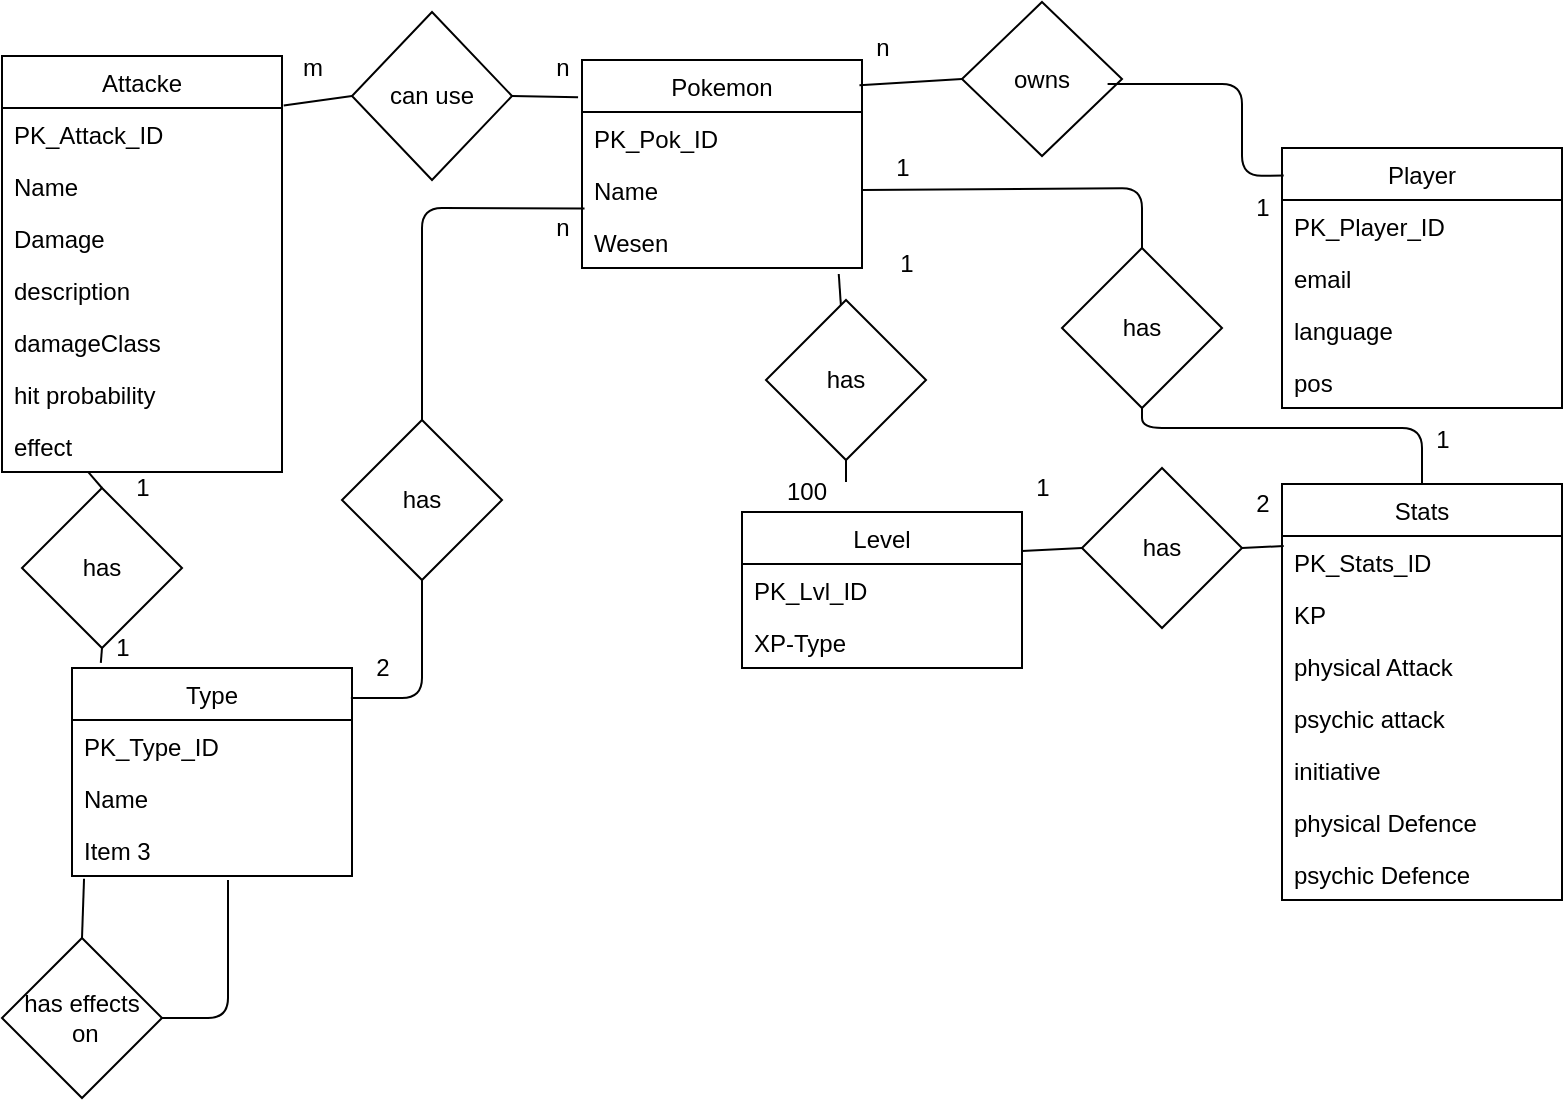 <mxfile version="15.2.7" type="device"><diagram id="JdUa8zG5zV87Cp-N1GzK" name="Seite-1"><mxGraphModel dx="269" dy="599" grid="1" gridSize="10" guides="1" tooltips="1" connect="1" arrows="1" fold="1" page="1" pageScale="1" pageWidth="827" pageHeight="1169" background="none" math="0" shadow="0"><root><mxCell id="0"/><mxCell id="1" parent="0"/><mxCell id="dlXSMsgR8KbxEJzXpCbr-1" value="Player" style="swimlane;fontStyle=0;childLayout=stackLayout;horizontal=1;startSize=26;horizontalStack=0;resizeParent=1;resizeParentMax=0;resizeLast=0;collapsible=1;marginBottom=0;" parent="1" vertex="1"><mxGeometry x="660" y="150" width="140" height="130" as="geometry"/></mxCell><mxCell id="dlXSMsgR8KbxEJzXpCbr-2" value="PK_Player_ID" style="text;strokeColor=none;fillColor=none;align=left;verticalAlign=top;spacingLeft=4;spacingRight=4;overflow=hidden;rotatable=0;points=[[0,0.5],[1,0.5]];portConstraint=eastwest;" parent="dlXSMsgR8KbxEJzXpCbr-1" vertex="1"><mxGeometry y="26" width="140" height="26" as="geometry"/></mxCell><mxCell id="dlXSMsgR8KbxEJzXpCbr-3" value="email" style="text;strokeColor=none;fillColor=none;align=left;verticalAlign=top;spacingLeft=4;spacingRight=4;overflow=hidden;rotatable=0;points=[[0,0.5],[1,0.5]];portConstraint=eastwest;" parent="dlXSMsgR8KbxEJzXpCbr-1" vertex="1"><mxGeometry y="52" width="140" height="26" as="geometry"/></mxCell><mxCell id="dlXSMsgR8KbxEJzXpCbr-4" value="language" style="text;strokeColor=none;fillColor=none;align=left;verticalAlign=top;spacingLeft=4;spacingRight=4;overflow=hidden;rotatable=0;points=[[0,0.5],[1,0.5]];portConstraint=eastwest;" parent="dlXSMsgR8KbxEJzXpCbr-1" vertex="1"><mxGeometry y="78" width="140" height="26" as="geometry"/></mxCell><mxCell id="4y_Hw88EkQ1I9lpBbcdk-7" value="pos" style="text;strokeColor=none;fillColor=none;align=left;verticalAlign=top;spacingLeft=4;spacingRight=4;overflow=hidden;rotatable=0;points=[[0,0.5],[1,0.5]];portConstraint=eastwest;" parent="dlXSMsgR8KbxEJzXpCbr-1" vertex="1"><mxGeometry y="104" width="140" height="26" as="geometry"/></mxCell><mxCell id="dlXSMsgR8KbxEJzXpCbr-9" value="Attacke" style="swimlane;fontStyle=0;childLayout=stackLayout;horizontal=1;startSize=26;horizontalStack=0;resizeParent=1;resizeParentMax=0;resizeLast=0;collapsible=1;marginBottom=0;" parent="1" vertex="1"><mxGeometry x="20" y="104" width="140" height="208" as="geometry"/></mxCell><mxCell id="dlXSMsgR8KbxEJzXpCbr-10" value="PK_Attack_ID" style="text;strokeColor=none;fillColor=none;align=left;verticalAlign=top;spacingLeft=4;spacingRight=4;overflow=hidden;rotatable=0;points=[[0,0.5],[1,0.5]];portConstraint=eastwest;" parent="dlXSMsgR8KbxEJzXpCbr-9" vertex="1"><mxGeometry y="26" width="140" height="26" as="geometry"/></mxCell><mxCell id="dlXSMsgR8KbxEJzXpCbr-12" value="Name" style="text;strokeColor=none;fillColor=none;align=left;verticalAlign=top;spacingLeft=4;spacingRight=4;overflow=hidden;rotatable=0;points=[[0,0.5],[1,0.5]];portConstraint=eastwest;" parent="dlXSMsgR8KbxEJzXpCbr-9" vertex="1"><mxGeometry y="52" width="140" height="26" as="geometry"/></mxCell><mxCell id="dlXSMsgR8KbxEJzXpCbr-23" value="Damage" style="text;strokeColor=none;fillColor=none;align=left;verticalAlign=top;spacingLeft=4;spacingRight=4;overflow=hidden;rotatable=0;points=[[0,0.5],[1,0.5]];portConstraint=eastwest;" parent="dlXSMsgR8KbxEJzXpCbr-9" vertex="1"><mxGeometry y="78" width="140" height="26" as="geometry"/></mxCell><mxCell id="dlXSMsgR8KbxEJzXpCbr-13" value="description" style="text;strokeColor=none;fillColor=none;align=left;verticalAlign=top;spacingLeft=4;spacingRight=4;overflow=hidden;rotatable=0;points=[[0,0.5],[1,0.5]];portConstraint=eastwest;" parent="dlXSMsgR8KbxEJzXpCbr-9" vertex="1"><mxGeometry y="104" width="140" height="26" as="geometry"/></mxCell><mxCell id="dlXSMsgR8KbxEJzXpCbr-14" value="damageClass" style="text;strokeColor=none;fillColor=none;align=left;verticalAlign=top;spacingLeft=4;spacingRight=4;overflow=hidden;rotatable=0;points=[[0,0.5],[1,0.5]];portConstraint=eastwest;" parent="dlXSMsgR8KbxEJzXpCbr-9" vertex="1"><mxGeometry y="130" width="140" height="26" as="geometry"/></mxCell><mxCell id="Vqd3ks1bEXKZeJte8auQ-1" value="hit probability" style="text;strokeColor=none;fillColor=none;align=left;verticalAlign=top;spacingLeft=4;spacingRight=4;overflow=hidden;rotatable=0;points=[[0,0.5],[1,0.5]];portConstraint=eastwest;" parent="dlXSMsgR8KbxEJzXpCbr-9" vertex="1"><mxGeometry y="156" width="140" height="26" as="geometry"/></mxCell><mxCell id="3ShSFs6Bob39Ww_c5Ht2-1" value="effect" style="text;strokeColor=none;fillColor=none;align=left;verticalAlign=top;spacingLeft=4;spacingRight=4;overflow=hidden;rotatable=0;points=[[0,0.5],[1,0.5]];portConstraint=eastwest;" vertex="1" parent="dlXSMsgR8KbxEJzXpCbr-9"><mxGeometry y="182" width="140" height="26" as="geometry"/></mxCell><mxCell id="dlXSMsgR8KbxEJzXpCbr-15" value="Type" style="swimlane;fontStyle=0;childLayout=stackLayout;horizontal=1;startSize=26;horizontalStack=0;resizeParent=1;resizeParentMax=0;resizeLast=0;collapsible=1;marginBottom=0;" parent="1" vertex="1"><mxGeometry x="55" y="410" width="140" height="104" as="geometry"/></mxCell><mxCell id="dlXSMsgR8KbxEJzXpCbr-16" value="PK_Type_ID" style="text;strokeColor=none;fillColor=none;align=left;verticalAlign=top;spacingLeft=4;spacingRight=4;overflow=hidden;rotatable=0;points=[[0,0.5],[1,0.5]];portConstraint=eastwest;" parent="dlXSMsgR8KbxEJzXpCbr-15" vertex="1"><mxGeometry y="26" width="140" height="26" as="geometry"/></mxCell><mxCell id="dlXSMsgR8KbxEJzXpCbr-17" value="Name" style="text;strokeColor=none;fillColor=none;align=left;verticalAlign=top;spacingLeft=4;spacingRight=4;overflow=hidden;rotatable=0;points=[[0,0.5],[1,0.5]];portConstraint=eastwest;" parent="dlXSMsgR8KbxEJzXpCbr-15" vertex="1"><mxGeometry y="52" width="140" height="26" as="geometry"/></mxCell><mxCell id="dlXSMsgR8KbxEJzXpCbr-18" value="Item 3" style="text;strokeColor=none;fillColor=none;align=left;verticalAlign=top;spacingLeft=4;spacingRight=4;overflow=hidden;rotatable=0;points=[[0,0.5],[1,0.5]];portConstraint=eastwest;" parent="dlXSMsgR8KbxEJzXpCbr-15" vertex="1"><mxGeometry y="78" width="140" height="26" as="geometry"/></mxCell><mxCell id="dlXSMsgR8KbxEJzXpCbr-19" value="Pokemon" style="swimlane;fontStyle=0;childLayout=stackLayout;horizontal=1;startSize=26;horizontalStack=0;resizeParent=1;resizeParentMax=0;resizeLast=0;collapsible=1;marginBottom=0;" parent="1" vertex="1"><mxGeometry x="310" y="106" width="140" height="104" as="geometry"/></mxCell><mxCell id="dlXSMsgR8KbxEJzXpCbr-20" value="PK_Pok_ID" style="text;strokeColor=none;fillColor=none;align=left;verticalAlign=top;spacingLeft=4;spacingRight=4;overflow=hidden;rotatable=0;points=[[0,0.5],[1,0.5]];portConstraint=eastwest;" parent="dlXSMsgR8KbxEJzXpCbr-19" vertex="1"><mxGeometry y="26" width="140" height="26" as="geometry"/></mxCell><mxCell id="dlXSMsgR8KbxEJzXpCbr-21" value="Name" style="text;strokeColor=none;fillColor=none;align=left;verticalAlign=top;spacingLeft=4;spacingRight=4;overflow=hidden;rotatable=0;points=[[0,0.5],[1,0.5]];portConstraint=eastwest;" parent="dlXSMsgR8KbxEJzXpCbr-19" vertex="1"><mxGeometry y="52" width="140" height="26" as="geometry"/></mxCell><mxCell id="3ShSFs6Bob39Ww_c5Ht2-2" value="Wesen" style="text;strokeColor=none;fillColor=none;align=left;verticalAlign=top;spacingLeft=4;spacingRight=4;overflow=hidden;rotatable=0;points=[[0,0.5],[1,0.5]];portConstraint=eastwest;" vertex="1" parent="dlXSMsgR8KbxEJzXpCbr-19"><mxGeometry y="78" width="140" height="26" as="geometry"/></mxCell><mxCell id="00UoiSLxLiTv4kCXuYUE-2" value="Stats" style="swimlane;fontStyle=0;childLayout=stackLayout;horizontal=1;startSize=26;horizontalStack=0;resizeParent=1;resizeParentMax=0;resizeLast=0;collapsible=1;marginBottom=0;" parent="1" vertex="1"><mxGeometry x="660" y="318" width="140" height="208" as="geometry"/></mxCell><mxCell id="00UoiSLxLiTv4kCXuYUE-3" value="PK_Stats_ID" style="text;strokeColor=none;fillColor=none;align=left;verticalAlign=top;spacingLeft=4;spacingRight=4;overflow=hidden;rotatable=0;points=[[0,0.5],[1,0.5]];portConstraint=eastwest;" parent="00UoiSLxLiTv4kCXuYUE-2" vertex="1"><mxGeometry y="26" width="140" height="26" as="geometry"/></mxCell><mxCell id="00UoiSLxLiTv4kCXuYUE-4" value="KP" style="text;strokeColor=none;fillColor=none;align=left;verticalAlign=top;spacingLeft=4;spacingRight=4;overflow=hidden;rotatable=0;points=[[0,0.5],[1,0.5]];portConstraint=eastwest;" parent="00UoiSLxLiTv4kCXuYUE-2" vertex="1"><mxGeometry y="52" width="140" height="26" as="geometry"/></mxCell><mxCell id="00UoiSLxLiTv4kCXuYUE-5" value="physical Attack" style="text;strokeColor=none;fillColor=none;align=left;verticalAlign=top;spacingLeft=4;spacingRight=4;overflow=hidden;rotatable=0;points=[[0,0.5],[1,0.5]];portConstraint=eastwest;" parent="00UoiSLxLiTv4kCXuYUE-2" vertex="1"><mxGeometry y="78" width="140" height="26" as="geometry"/></mxCell><mxCell id="00UoiSLxLiTv4kCXuYUE-6" value="psychic attack" style="text;strokeColor=none;fillColor=none;align=left;verticalAlign=top;spacingLeft=4;spacingRight=4;overflow=hidden;rotatable=0;points=[[0,0.5],[1,0.5]];portConstraint=eastwest;" parent="00UoiSLxLiTv4kCXuYUE-2" vertex="1"><mxGeometry y="104" width="140" height="26" as="geometry"/></mxCell><mxCell id="00UoiSLxLiTv4kCXuYUE-7" value="initiative" style="text;strokeColor=none;fillColor=none;align=left;verticalAlign=top;spacingLeft=4;spacingRight=4;overflow=hidden;rotatable=0;points=[[0,0.5],[1,0.5]];portConstraint=eastwest;" parent="00UoiSLxLiTv4kCXuYUE-2" vertex="1"><mxGeometry y="130" width="140" height="26" as="geometry"/></mxCell><mxCell id="4y_Hw88EkQ1I9lpBbcdk-19" value="physical Defence" style="text;strokeColor=none;fillColor=none;align=left;verticalAlign=top;spacingLeft=4;spacingRight=4;overflow=hidden;rotatable=0;points=[[0,0.5],[1,0.5]];portConstraint=eastwest;" parent="00UoiSLxLiTv4kCXuYUE-2" vertex="1"><mxGeometry y="156" width="140" height="26" as="geometry"/></mxCell><mxCell id="4y_Hw88EkQ1I9lpBbcdk-20" value="psychic Defence" style="text;strokeColor=none;fillColor=none;align=left;verticalAlign=top;spacingLeft=4;spacingRight=4;overflow=hidden;rotatable=0;points=[[0,0.5],[1,0.5]];portConstraint=eastwest;" parent="00UoiSLxLiTv4kCXuYUE-2" vertex="1"><mxGeometry y="182" width="140" height="26" as="geometry"/></mxCell><mxCell id="4y_Hw88EkQ1I9lpBbcdk-8" value="" style="endArrow=none;html=1;exitX=0;exitY=0.5;exitDx=0;exitDy=0;startArrow=none;entryX=0.991;entryY=0.121;entryDx=0;entryDy=0;entryPerimeter=0;" parent="1" source="4y_Hw88EkQ1I9lpBbcdk-9" target="dlXSMsgR8KbxEJzXpCbr-19" edge="1"><mxGeometry width="50" height="50" relative="1" as="geometry"><mxPoint x="520" y="200" as="sourcePoint"/><mxPoint x="470" y="100" as="targetPoint"/></mxGeometry></mxCell><mxCell id="4y_Hw88EkQ1I9lpBbcdk-9" value="owns" style="rhombus;whiteSpace=wrap;html=1;" parent="1" vertex="1"><mxGeometry x="500" y="77" width="80" height="77" as="geometry"/></mxCell><mxCell id="4y_Hw88EkQ1I9lpBbcdk-10" value="" style="endArrow=none;html=1;exitX=0.006;exitY=0.106;exitDx=0;exitDy=0;exitPerimeter=0;entryX=0.91;entryY=0.533;entryDx=0;entryDy=0;entryPerimeter=0;" parent="1" source="dlXSMsgR8KbxEJzXpCbr-1" target="4y_Hw88EkQ1I9lpBbcdk-9" edge="1"><mxGeometry width="50" height="50" relative="1" as="geometry"><mxPoint x="560.84" y="93.78" as="sourcePoint"/><mxPoint x="580" y="94" as="targetPoint"/><Array as="points"><mxPoint x="640" y="164"/><mxPoint x="640" y="118"/></Array></mxGeometry></mxCell><mxCell id="4y_Hw88EkQ1I9lpBbcdk-11" value="1" style="text;html=1;align=center;verticalAlign=middle;resizable=0;points=[];autosize=1;strokeColor=none;fillColor=none;" parent="1" vertex="1"><mxGeometry x="640" y="170" width="20" height="20" as="geometry"/></mxCell><mxCell id="4y_Hw88EkQ1I9lpBbcdk-13" value="n" style="text;html=1;align=center;verticalAlign=middle;resizable=0;points=[];autosize=1;strokeColor=none;fillColor=none;" parent="1" vertex="1"><mxGeometry x="450" y="90" width="20" height="20" as="geometry"/></mxCell><mxCell id="4y_Hw88EkQ1I9lpBbcdk-14" value="" style="endArrow=none;html=1;entryX=-0.014;entryY=-0.285;entryDx=0;entryDy=0;entryPerimeter=0;exitX=1;exitY=0.5;exitDx=0;exitDy=0;startArrow=none;" parent="1" source="4y_Hw88EkQ1I9lpBbcdk-15" target="dlXSMsgR8KbxEJzXpCbr-20" edge="1"><mxGeometry width="50" height="50" relative="1" as="geometry"><mxPoint x="240" y="110" as="sourcePoint"/><mxPoint x="430" y="280" as="targetPoint"/></mxGeometry></mxCell><mxCell id="4y_Hw88EkQ1I9lpBbcdk-15" value="can use" style="rhombus;whiteSpace=wrap;html=1;" parent="1" vertex="1"><mxGeometry x="195" y="82" width="80" height="84" as="geometry"/></mxCell><mxCell id="4y_Hw88EkQ1I9lpBbcdk-16" value="" style="endArrow=none;html=1;entryX=0;entryY=0.5;entryDx=0;entryDy=0;exitX=1.006;exitY=0.119;exitDx=0;exitDy=0;exitPerimeter=0;" parent="1" source="dlXSMsgR8KbxEJzXpCbr-9" target="4y_Hw88EkQ1I9lpBbcdk-15" edge="1"><mxGeometry width="50" height="50" relative="1" as="geometry"><mxPoint x="200.84" y="98.564" as="sourcePoint"/><mxPoint x="308.04" y="98.59" as="targetPoint"/></mxGeometry></mxCell><mxCell id="4y_Hw88EkQ1I9lpBbcdk-17" value="n" style="text;html=1;align=center;verticalAlign=middle;resizable=0;points=[];autosize=1;strokeColor=none;fillColor=none;" parent="1" vertex="1"><mxGeometry x="290" y="100" width="20" height="20" as="geometry"/></mxCell><mxCell id="4y_Hw88EkQ1I9lpBbcdk-18" value="m" style="text;html=1;align=center;verticalAlign=middle;resizable=0;points=[];autosize=1;strokeColor=none;fillColor=none;" parent="1" vertex="1"><mxGeometry x="160" y="100" width="30" height="20" as="geometry"/></mxCell><mxCell id="4y_Hw88EkQ1I9lpBbcdk-21" value="" style="endArrow=none;html=1;exitX=0.5;exitY=0;exitDx=0;exitDy=0;entryX=0.309;entryY=1.008;entryDx=0;entryDy=0;entryPerimeter=0;startArrow=none;" parent="1" source="4y_Hw88EkQ1I9lpBbcdk-22" target="3ShSFs6Bob39Ww_c5Ht2-1" edge="1"><mxGeometry width="50" height="50" relative="1" as="geometry"><mxPoint x="380" y="330" as="sourcePoint"/><mxPoint x="430" y="280" as="targetPoint"/></mxGeometry></mxCell><mxCell id="4y_Hw88EkQ1I9lpBbcdk-22" value="has" style="rhombus;whiteSpace=wrap;html=1;" parent="1" vertex="1"><mxGeometry x="30" y="320" width="80" height="80" as="geometry"/></mxCell><mxCell id="4y_Hw88EkQ1I9lpBbcdk-23" value="" style="endArrow=none;html=1;exitX=0.103;exitY=-0.025;exitDx=0;exitDy=0;exitPerimeter=0;entryX=0.5;entryY=1;entryDx=0;entryDy=0;" parent="1" source="dlXSMsgR8KbxEJzXpCbr-15" target="4y_Hw88EkQ1I9lpBbcdk-22" edge="1"><mxGeometry width="50" height="50" relative="1" as="geometry"><mxPoint x="64.42" y="377.4" as="sourcePoint"/><mxPoint x="68.86" y="243.41" as="targetPoint"/></mxGeometry></mxCell><mxCell id="4y_Hw88EkQ1I9lpBbcdk-24" value="1" style="text;html=1;align=center;verticalAlign=middle;resizable=0;points=[];autosize=1;strokeColor=none;fillColor=none;" parent="1" vertex="1"><mxGeometry x="80" y="310" width="20" height="20" as="geometry"/></mxCell><mxCell id="4y_Hw88EkQ1I9lpBbcdk-25" value="1" style="text;html=1;align=center;verticalAlign=middle;resizable=0;points=[];autosize=1;strokeColor=none;fillColor=none;" parent="1" vertex="1"><mxGeometry x="70" y="390" width="20" height="20" as="geometry"/></mxCell><mxCell id="4y_Hw88EkQ1I9lpBbcdk-31" value="has effects&lt;br&gt;&amp;nbsp;on" style="rhombus;whiteSpace=wrap;html=1;" parent="1" vertex="1"><mxGeometry x="20" y="545" width="80" height="80" as="geometry"/></mxCell><mxCell id="4y_Hw88EkQ1I9lpBbcdk-32" value="" style="endArrow=none;html=1;exitX=0.5;exitY=0;exitDx=0;exitDy=0;entryX=0.043;entryY=1.054;entryDx=0;entryDy=0;entryPerimeter=0;" parent="1" source="4y_Hw88EkQ1I9lpBbcdk-31" target="dlXSMsgR8KbxEJzXpCbr-18" edge="1"><mxGeometry width="50" height="50" relative="1" as="geometry"><mxPoint x="380" y="580" as="sourcePoint"/><mxPoint x="430" y="530" as="targetPoint"/></mxGeometry></mxCell><mxCell id="4y_Hw88EkQ1I9lpBbcdk-33" value="" style="endArrow=none;html=1;exitX=1;exitY=0.5;exitDx=0;exitDy=0;" parent="1" source="4y_Hw88EkQ1I9lpBbcdk-31" edge="1"><mxGeometry width="50" height="50" relative="1" as="geometry"><mxPoint x="380" y="570" as="sourcePoint"/><mxPoint x="133" y="516" as="targetPoint"/><Array as="points"><mxPoint x="133" y="585"/></Array></mxGeometry></mxCell><mxCell id="4y_Hw88EkQ1I9lpBbcdk-34" value="" style="endArrow=none;html=1;exitX=0.5;exitY=0;exitDx=0;exitDy=0;entryX=1;entryY=0.5;entryDx=0;entryDy=0;startArrow=none;" parent="1" source="4y_Hw88EkQ1I9lpBbcdk-35" target="dlXSMsgR8KbxEJzXpCbr-21" edge="1"><mxGeometry width="50" height="50" relative="1" as="geometry"><mxPoint x="410" y="330" as="sourcePoint"/><mxPoint x="448.74" y="181.788" as="targetPoint"/><Array as="points"><mxPoint x="590" y="170"/></Array></mxGeometry></mxCell><mxCell id="4y_Hw88EkQ1I9lpBbcdk-35" value="has" style="rhombus;whiteSpace=wrap;html=1;" parent="1" vertex="1"><mxGeometry x="550" y="200" width="80" height="80" as="geometry"/></mxCell><mxCell id="4y_Hw88EkQ1I9lpBbcdk-36" value="" style="endArrow=none;html=1;exitX=0.5;exitY=0;exitDx=0;exitDy=0;entryX=0.5;entryY=1;entryDx=0;entryDy=0;" parent="1" source="00UoiSLxLiTv4kCXuYUE-2" target="4y_Hw88EkQ1I9lpBbcdk-35" edge="1"><mxGeometry width="50" height="50" relative="1" as="geometry"><mxPoint x="380" y="330" as="sourcePoint"/><mxPoint x="380" y="215.406" as="targetPoint"/><Array as="points"><mxPoint x="730" y="290"/><mxPoint x="590" y="290"/></Array></mxGeometry></mxCell><mxCell id="4y_Hw88EkQ1I9lpBbcdk-37" value="1" style="text;html=1;align=center;verticalAlign=middle;resizable=0;points=[];autosize=1;strokeColor=none;fillColor=none;" parent="1" vertex="1"><mxGeometry x="460" y="150" width="20" height="20" as="geometry"/></mxCell><mxCell id="4y_Hw88EkQ1I9lpBbcdk-38" value="1" style="text;html=1;align=center;verticalAlign=middle;resizable=0;points=[];autosize=1;strokeColor=none;fillColor=none;" parent="1" vertex="1"><mxGeometry x="730" y="286" width="20" height="20" as="geometry"/></mxCell><mxCell id="CnbbS9ir2iq1afQK15pS-1" value="" style="endArrow=none;html=1;exitX=0.5;exitY=0;exitDx=0;exitDy=0;entryX=0.009;entryY=0.854;entryDx=0;entryDy=0;entryPerimeter=0;startArrow=none;" parent="1" source="CnbbS9ir2iq1afQK15pS-3" target="dlXSMsgR8KbxEJzXpCbr-21" edge="1"><mxGeometry width="50" height="50" relative="1" as="geometry"><mxPoint x="200" y="350" as="sourcePoint"/><mxPoint x="306.36" y="181.008" as="targetPoint"/><Array as="points"><mxPoint x="230" y="180"/></Array></mxGeometry></mxCell><mxCell id="CnbbS9ir2iq1afQK15pS-3" value="has" style="rhombus;whiteSpace=wrap;html=1;" parent="1" vertex="1"><mxGeometry x="190" y="286" width="80" height="80" as="geometry"/></mxCell><mxCell id="CnbbS9ir2iq1afQK15pS-4" value="" style="endArrow=none;html=1;exitX=0.996;exitY=0.144;exitDx=0;exitDy=0;entryX=0.5;entryY=1;entryDx=0;entryDy=0;exitPerimeter=0;" parent="1" source="dlXSMsgR8KbxEJzXpCbr-15" target="CnbbS9ir2iq1afQK15pS-3" edge="1"><mxGeometry width="50" height="50" relative="1" as="geometry"><mxPoint x="160" y="410" as="sourcePoint"/><mxPoint x="306.36" y="181.008" as="targetPoint"/><Array as="points"><mxPoint x="230" y="425"/></Array></mxGeometry></mxCell><mxCell id="CnbbS9ir2iq1afQK15pS-5" value="n" style="text;html=1;align=center;verticalAlign=middle;resizable=0;points=[];autosize=1;strokeColor=none;fillColor=none;" parent="1" vertex="1"><mxGeometry x="290" y="180" width="20" height="20" as="geometry"/></mxCell><mxCell id="CnbbS9ir2iq1afQK15pS-6" value="2" style="text;html=1;align=center;verticalAlign=middle;resizable=0;points=[];autosize=1;strokeColor=none;fillColor=none;" parent="1" vertex="1"><mxGeometry x="200" y="400" width="20" height="20" as="geometry"/></mxCell><mxCell id="CnbbS9ir2iq1afQK15pS-8" value="Level" style="swimlane;fontStyle=0;childLayout=stackLayout;horizontal=1;startSize=26;horizontalStack=0;resizeParent=1;resizeParentMax=0;resizeLast=0;collapsible=1;marginBottom=0;" parent="1" vertex="1"><mxGeometry x="390" y="332" width="140" height="78" as="geometry"/></mxCell><mxCell id="CnbbS9ir2iq1afQK15pS-9" value="PK_Lvl_ID" style="text;strokeColor=none;fillColor=none;align=left;verticalAlign=top;spacingLeft=4;spacingRight=4;overflow=hidden;rotatable=0;points=[[0,0.5],[1,0.5]];portConstraint=eastwest;" parent="CnbbS9ir2iq1afQK15pS-8" vertex="1"><mxGeometry y="26" width="140" height="26" as="geometry"/></mxCell><mxCell id="CnbbS9ir2iq1afQK15pS-10" value="XP-Type" style="text;strokeColor=none;fillColor=none;align=left;verticalAlign=top;spacingLeft=4;spacingRight=4;overflow=hidden;rotatable=0;points=[[0,0.5],[1,0.5]];portConstraint=eastwest;" parent="CnbbS9ir2iq1afQK15pS-8" vertex="1"><mxGeometry y="52" width="140" height="26" as="geometry"/></mxCell><mxCell id="CnbbS9ir2iq1afQK15pS-14" value="" style="endArrow=none;html=1;exitX=1;exitY=0.5;exitDx=0;exitDy=0;entryX=0.006;entryY=0.192;entryDx=0;entryDy=0;entryPerimeter=0;startArrow=none;" parent="1" source="CnbbS9ir2iq1afQK15pS-15" target="00UoiSLxLiTv4kCXuYUE-3" edge="1"><mxGeometry width="50" height="50" relative="1" as="geometry"><mxPoint x="590" y="400" as="sourcePoint"/><mxPoint x="640" y="350" as="targetPoint"/></mxGeometry></mxCell><mxCell id="CnbbS9ir2iq1afQK15pS-15" value="has" style="rhombus;whiteSpace=wrap;html=1;" parent="1" vertex="1"><mxGeometry x="560" y="310" width="80" height="80" as="geometry"/></mxCell><mxCell id="CnbbS9ir2iq1afQK15pS-16" value="" style="endArrow=none;html=1;exitX=1;exitY=0.25;exitDx=0;exitDy=0;entryX=0;entryY=0.5;entryDx=0;entryDy=0;" parent="1" source="CnbbS9ir2iq1afQK15pS-8" target="CnbbS9ir2iq1afQK15pS-15" edge="1"><mxGeometry width="50" height="50" relative="1" as="geometry"><mxPoint x="570" y="337.5" as="sourcePoint"/><mxPoint x="660.84" y="336.992" as="targetPoint"/></mxGeometry></mxCell><mxCell id="CnbbS9ir2iq1afQK15pS-17" value="1" style="text;html=1;align=center;verticalAlign=middle;resizable=0;points=[];autosize=1;strokeColor=none;fillColor=none;" parent="1" vertex="1"><mxGeometry x="530" y="310" width="20" height="20" as="geometry"/></mxCell><mxCell id="CnbbS9ir2iq1afQK15pS-18" value="2" style="text;html=1;align=center;verticalAlign=middle;resizable=0;points=[];autosize=1;strokeColor=none;fillColor=none;" parent="1" vertex="1"><mxGeometry x="640" y="318" width="20" height="20" as="geometry"/></mxCell><mxCell id="CnbbS9ir2iq1afQK15pS-19" value="" style="endArrow=none;html=1;entryX=0.917;entryY=1.115;entryDx=0;entryDy=0;entryPerimeter=0;startArrow=none;" parent="1" source="CnbbS9ir2iq1afQK15pS-20" target="3ShSFs6Bob39Ww_c5Ht2-2" edge="1"><mxGeometry width="50" height="50" relative="1" as="geometry"><mxPoint x="442" y="317" as="sourcePoint"/><mxPoint x="490" y="250" as="targetPoint"/></mxGeometry></mxCell><mxCell id="CnbbS9ir2iq1afQK15pS-20" value="has" style="rhombus;whiteSpace=wrap;html=1;" parent="1" vertex="1"><mxGeometry x="402" y="226" width="80" height="80" as="geometry"/></mxCell><mxCell id="CnbbS9ir2iq1afQK15pS-21" value="" style="endArrow=none;html=1;entryX=0.5;entryY=1;entryDx=0;entryDy=0;" parent="1" target="CnbbS9ir2iq1afQK15pS-20" edge="1"><mxGeometry width="50" height="50" relative="1" as="geometry"><mxPoint x="442" y="317" as="sourcePoint"/><mxPoint x="441.6" y="163.406" as="targetPoint"/></mxGeometry></mxCell><mxCell id="CnbbS9ir2iq1afQK15pS-22" value="1" style="text;html=1;align=center;verticalAlign=middle;resizable=0;points=[];autosize=1;strokeColor=none;fillColor=none;" parent="1" vertex="1"><mxGeometry x="462" y="198" width="20" height="20" as="geometry"/></mxCell><mxCell id="CnbbS9ir2iq1afQK15pS-23" value="100" style="text;html=1;align=center;verticalAlign=middle;resizable=0;points=[];autosize=1;strokeColor=none;fillColor=none;" parent="1" vertex="1"><mxGeometry x="402" y="312" width="40" height="20" as="geometry"/></mxCell></root></mxGraphModel></diagram></mxfile>